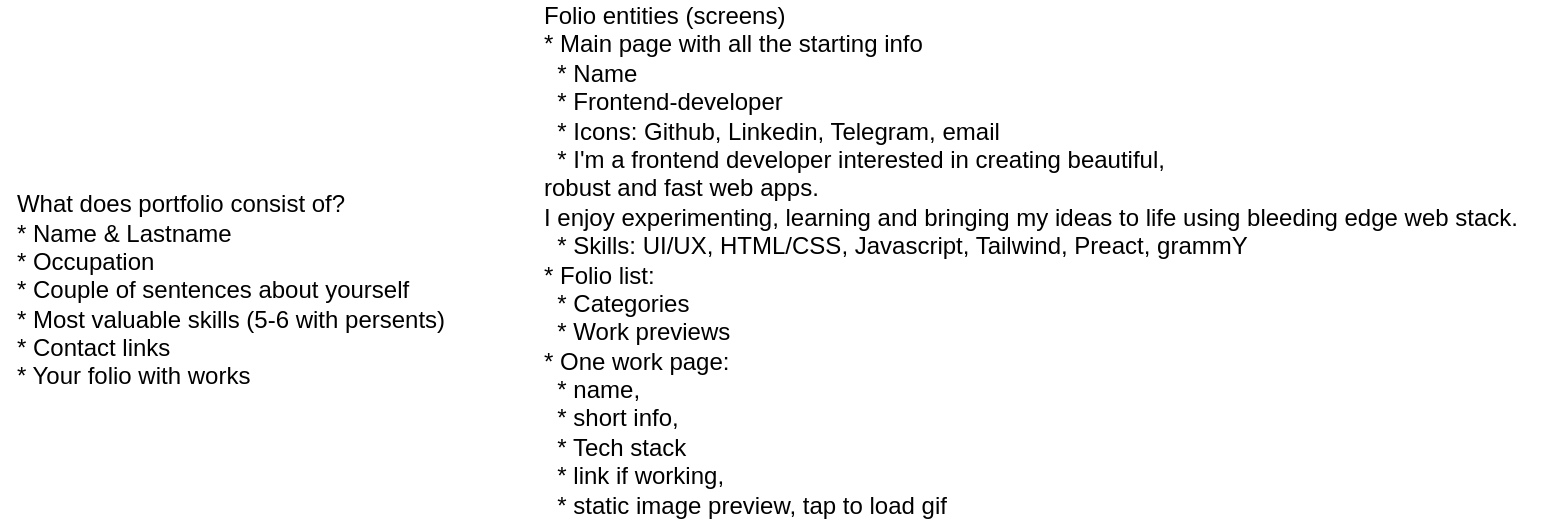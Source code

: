 <mxfile version="17.2.1" type="github" pages="2">
  <diagram name="Text-outline" id="2cc2dc42-3aac-f2a9-1cec-7a8b7cbee084">
    <mxGraphModel dx="981" dy="526" grid="1" gridSize="10" guides="1" tooltips="1" connect="1" arrows="1" fold="1" page="1" pageScale="1" pageWidth="1100" pageHeight="850" background="none" math="0" shadow="0">
      <root>
        <mxCell id="0" />
        <mxCell id="1" parent="0" />
        <mxCell id="TDYqiZ3C1yY4F9kCs-2D-18" value="&lt;div style=&quot;text-align: left&quot;&gt;&lt;span&gt;What does portfolio consist of?&lt;/span&gt;&lt;/div&gt;&lt;div style=&quot;text-align: left&quot;&gt;&lt;span&gt;* Name &amp;amp; Lastname&lt;/span&gt;&lt;/div&gt;&lt;div style=&quot;text-align: left&quot;&gt;* Occupation&lt;br&gt;* Couple of sentences about yourself&lt;br&gt;* Most valuable skills (5-6 with persents)&lt;br&gt;* Contact links&lt;br&gt;* Your folio with works&lt;/div&gt;" style="text;html=1;resizable=0;autosize=1;align=center;verticalAlign=middle;points=[];fillColor=none;strokeColor=none;rounded=0;" vertex="1" parent="1">
          <mxGeometry x="80" y="105" width="230" height="100" as="geometry" />
        </mxCell>
        <mxCell id="TDYqiZ3C1yY4F9kCs-2D-19" value="Folio entities (screens)&lt;br&gt;* Main page with all the starting info&lt;br&gt;&amp;nbsp; * Name&lt;br&gt;&amp;nbsp; * Frontend-developer&lt;br&gt;&amp;nbsp; * Icons: Github, Linkedin, Telegram, email&lt;br&gt;&amp;nbsp; * I&#39;m a frontend developer interested in creating beautiful, &lt;br&gt;robust and fast web apps. &lt;br&gt;I enjoy experimenting, learning and bringing my ideas to life using bleeding edge web stack.&lt;br&gt;&amp;nbsp; * Skills: UI/UX, HTML/CSS, Javascript, Tailwind, Preact, grammY&lt;br&gt;* Folio list:&lt;br&gt;&amp;nbsp; * Categories&lt;br&gt;&amp;nbsp; * Work previews&lt;br&gt;* One work page: &lt;br&gt;&amp;nbsp; * name, &lt;br&gt;&amp;nbsp; * short info, &lt;br&gt;&amp;nbsp; * Tech stack&lt;br&gt;&amp;nbsp; *&amp;nbsp;link if working, &lt;br&gt;&amp;nbsp; *&amp;nbsp;static image preview, tap to load gif" style="text;html=1;resizable=0;autosize=1;align=left;verticalAlign=middle;points=[];fillColor=none;strokeColor=none;rounded=0;" vertex="1" parent="1">
          <mxGeometry x="350" y="10" width="500" height="260" as="geometry" />
        </mxCell>
      </root>
    </mxGraphModel>
  </diagram>
  <diagram id="iH_aB0KcLOL-Wf0d4RAA" name="Main-folio">
    <mxGraphModel dx="1016" dy="544" grid="1" gridSize="10" guides="1" tooltips="1" connect="1" arrows="1" fold="1" page="1" pageScale="1" pageWidth="1920" pageHeight="1200" math="0" shadow="0">
      <root>
        <mxCell id="0" />
        <mxCell id="1" parent="0" />
        <mxCell id="emm-mItc15P9O2YFvPMd-1" value="" style="verticalLabelPosition=bottom;verticalAlign=top;html=1;shadow=0;dashed=0;strokeWidth=1;shape=mxgraph.android.phone2;strokeColor=#c0c0c0;" vertex="1" parent="1">
          <mxGeometry x="77" y="42" width="200" height="390" as="geometry" />
        </mxCell>
        <mxCell id="emm-mItc15P9O2YFvPMd-4" value="" style="strokeWidth=1;shadow=0;dashed=0;align=center;html=1;shape=mxgraph.mockup.containers.browserWindow;rSize=0;strokeColor=#666666;strokeColor2=#008cff;strokeColor3=#c4c4c4;mainText=,;recursiveResize=0;" vertex="1" parent="1">
          <mxGeometry x="50" y="1250" width="1110" height="760" as="geometry" />
        </mxCell>
        <mxCell id="emm-mItc15P9O2YFvPMd-5" value="Page 1" style="strokeWidth=1;shadow=0;dashed=0;align=center;html=1;shape=mxgraph.mockup.containers.anchor;fontSize=17;fontColor=#666666;align=left;" vertex="1" parent="emm-mItc15P9O2YFvPMd-4">
          <mxGeometry x="60" y="12" width="110" height="26" as="geometry" />
        </mxCell>
        <mxCell id="emm-mItc15P9O2YFvPMd-6" value="https://www.draw.io" style="strokeWidth=1;shadow=0;dashed=0;align=center;html=1;shape=mxgraph.mockup.containers.anchor;rSize=0;fontSize=17;fontColor=#666666;align=left;" vertex="1" parent="emm-mItc15P9O2YFvPMd-4">
          <mxGeometry x="130" y="60" width="250" height="26" as="geometry" />
        </mxCell>
        <mxCell id="emm-mItc15P9O2YFvPMd-7" value="" style="verticalLabelPosition=bottom;verticalAlign=top;html=1;shadow=0;dashed=0;strokeWidth=1;shape=mxgraph.android.tab2;strokeColor=#c0c0c0;" vertex="1" parent="1">
          <mxGeometry x="2070" y="40" width="472" height="686" as="geometry" />
        </mxCell>
        <mxCell id="NcX_P8p29gd-b2ItVgPm-1" value="" style="verticalLabelPosition=bottom;shadow=0;dashed=0;align=center;html=1;verticalAlign=top;strokeWidth=1;shape=mxgraph.mockup.graphics.simpleIcon;strokeColor=#999999;" vertex="1" parent="1">
          <mxGeometry x="190" y="92" width="73" height="108" as="geometry" />
        </mxCell>
        <mxCell id="NcX_P8p29gd-b2ItVgPm-2" value="&lt;font style=&quot;font-size: 16px&quot;&gt;Reysh Max&lt;/font&gt;" style="text;html=1;align=left;verticalAlign=middle;resizable=0;points=[];autosize=1;strokeColor=none;fillColor=none;" vertex="1" parent="1">
          <mxGeometry x="90" y="100" width="100" height="20" as="geometry" />
        </mxCell>
        <mxCell id="NcX_P8p29gd-b2ItVgPm-6" value="&lt;div&gt;&lt;span style=&quot;font-size: 10px&quot;&gt;Frontend developer&lt;/span&gt;&lt;/div&gt;" style="text;html=1;align=left;verticalAlign=middle;resizable=0;points=[];autosize=1;strokeColor=none;fillColor=none;" vertex="1" parent="1">
          <mxGeometry x="90" y="120" width="100" height="20" as="geometry" />
        </mxCell>
        <mxCell id="wu3p1NTaYvDcUk5dHZhw-1" value="&lt;font style=&quot;font-size: 6px&quot;&gt;I&#39;m a frontend developer fond of&amp;nbsp;&lt;br&gt;creating beautiful and fast apps. &lt;br&gt;I enjoy experimenting, learning and &lt;br&gt;bringing my ideas to life &lt;br&gt;using bleeding edge web stack.&lt;/font&gt;" style="text;html=1;align=left;verticalAlign=middle;resizable=0;points=[];autosize=1;fontSize=6;shadow=0;imageWidth=24;" vertex="1" parent="1">
          <mxGeometry x="90" y="160" width="110" height="40" as="geometry" />
        </mxCell>
        <mxCell id="HA7bvgRmfnM51bMVYnGB-1" value="" style="group" vertex="1" connectable="0" parent="1">
          <mxGeometry x="92" y="141" width="80" height="15" as="geometry" />
        </mxCell>
        <mxCell id="VMTgORACP_mGZE_8R9Jl-1" value="" style="ellipse;whiteSpace=wrap;html=1;aspect=fixed;fontSize=6;" vertex="1" parent="HA7bvgRmfnM51bMVYnGB-1">
          <mxGeometry width="15" height="15" as="geometry" />
        </mxCell>
        <mxCell id="VMTgORACP_mGZE_8R9Jl-2" value="" style="ellipse;whiteSpace=wrap;html=1;aspect=fixed;fontSize=6;" vertex="1" parent="HA7bvgRmfnM51bMVYnGB-1">
          <mxGeometry x="21" width="15" height="15" as="geometry" />
        </mxCell>
        <mxCell id="VMTgORACP_mGZE_8R9Jl-3" value="" style="ellipse;whiteSpace=wrap;html=1;aspect=fixed;fontSize=6;" vertex="1" parent="HA7bvgRmfnM51bMVYnGB-1">
          <mxGeometry x="42.5" width="15" height="15" as="geometry" />
        </mxCell>
        <mxCell id="VMTgORACP_mGZE_8R9Jl-4" value="" style="ellipse;whiteSpace=wrap;html=1;aspect=fixed;fontSize=6;" vertex="1" parent="HA7bvgRmfnM51bMVYnGB-1">
          <mxGeometry x="65" width="15" height="15" as="geometry" />
        </mxCell>
        <mxCell id="QVSCdFmodsCXH8chcpbr-39" value="" style="group" vertex="1" connectable="0" parent="1">
          <mxGeometry x="83" y="220" width="182" height="134" as="geometry" />
        </mxCell>
        <mxCell id="-UbaRGzlqwvuuvRC7JwR-4" value="" style="group" vertex="1" connectable="0" parent="QVSCdFmodsCXH8chcpbr-39">
          <mxGeometry width="182" height="17" as="geometry" />
        </mxCell>
        <mxCell id="-UbaRGzlqwvuuvRC7JwR-1" value="" style="rounded=1;whiteSpace=wrap;html=1;shadow=0;fontSize=6;arcSize=50;" vertex="1" parent="-UbaRGzlqwvuuvRC7JwR-4">
          <mxGeometry x="8" y="14" width="174" height="3" as="geometry" />
        </mxCell>
        <mxCell id="-UbaRGzlqwvuuvRC7JwR-2" value="" style="rounded=1;whiteSpace=wrap;html=1;shadow=0;fontSize=6;arcSize=50;fillColor=#f5f5f5;fontColor=#333333;strokeColor=#666666;" vertex="1" parent="-UbaRGzlqwvuuvRC7JwR-4">
          <mxGeometry x="8" y="14" width="120" height="3" as="geometry" />
        </mxCell>
        <mxCell id="-UbaRGzlqwvuuvRC7JwR-3" value="UI/UX design" style="text;html=1;align=left;verticalAlign=middle;resizable=0;points=[];autosize=1;strokeColor=none;fillColor=none;fontSize=6;" vertex="1" parent="-UbaRGzlqwvuuvRC7JwR-4">
          <mxGeometry x="5" y="2" width="50" height="10" as="geometry" />
        </mxCell>
        <mxCell id="QVSCdFmodsCXH8chcpbr-2" value="" style="group" vertex="1" connectable="0" parent="QVSCdFmodsCXH8chcpbr-39">
          <mxGeometry y="24" width="182" height="17" as="geometry" />
        </mxCell>
        <mxCell id="QVSCdFmodsCXH8chcpbr-3" value="" style="rounded=1;whiteSpace=wrap;html=1;shadow=0;fontSize=6;arcSize=50;" vertex="1" parent="QVSCdFmodsCXH8chcpbr-2">
          <mxGeometry x="8" y="14" width="174" height="3" as="geometry" />
        </mxCell>
        <mxCell id="QVSCdFmodsCXH8chcpbr-4" value="" style="rounded=1;whiteSpace=wrap;html=1;shadow=0;fontSize=6;arcSize=50;fillColor=#f5f5f5;fontColor=#333333;strokeColor=#666666;" vertex="1" parent="QVSCdFmodsCXH8chcpbr-2">
          <mxGeometry x="8" y="14" width="120" height="3" as="geometry" />
        </mxCell>
        <mxCell id="QVSCdFmodsCXH8chcpbr-5" value="HTML/CSS" style="text;html=1;align=left;verticalAlign=middle;resizable=0;points=[];autosize=1;strokeColor=none;fillColor=none;fontSize=6;" vertex="1" parent="QVSCdFmodsCXH8chcpbr-2">
          <mxGeometry x="5" y="2" width="50" height="10" as="geometry" />
        </mxCell>
        <mxCell id="QVSCdFmodsCXH8chcpbr-14" value="" style="group" vertex="1" connectable="0" parent="QVSCdFmodsCXH8chcpbr-39">
          <mxGeometry y="47" width="182" height="17" as="geometry" />
        </mxCell>
        <mxCell id="QVSCdFmodsCXH8chcpbr-15" value="" style="rounded=1;whiteSpace=wrap;html=1;shadow=0;fontSize=6;arcSize=50;" vertex="1" parent="QVSCdFmodsCXH8chcpbr-14">
          <mxGeometry x="8" y="14" width="174" height="3" as="geometry" />
        </mxCell>
        <mxCell id="QVSCdFmodsCXH8chcpbr-16" value="" style="rounded=1;whiteSpace=wrap;html=1;shadow=0;fontSize=6;arcSize=50;fillColor=#f5f5f5;fontColor=#333333;strokeColor=#666666;" vertex="1" parent="QVSCdFmodsCXH8chcpbr-14">
          <mxGeometry x="8" y="14" width="120" height="3" as="geometry" />
        </mxCell>
        <mxCell id="QVSCdFmodsCXH8chcpbr-17" value="Javascript" style="text;html=1;align=left;verticalAlign=middle;resizable=0;points=[];autosize=1;strokeColor=none;fillColor=none;fontSize=6;" vertex="1" parent="QVSCdFmodsCXH8chcpbr-14">
          <mxGeometry x="5" y="2" width="40" height="10" as="geometry" />
        </mxCell>
        <mxCell id="QVSCdFmodsCXH8chcpbr-27" value="" style="group" vertex="1" connectable="0" parent="QVSCdFmodsCXH8chcpbr-39">
          <mxGeometry y="70" width="182" height="17" as="geometry" />
        </mxCell>
        <mxCell id="QVSCdFmodsCXH8chcpbr-28" value="" style="rounded=1;whiteSpace=wrap;html=1;shadow=0;fontSize=6;arcSize=50;" vertex="1" parent="QVSCdFmodsCXH8chcpbr-27">
          <mxGeometry x="8" y="14" width="174" height="3" as="geometry" />
        </mxCell>
        <mxCell id="QVSCdFmodsCXH8chcpbr-29" value="" style="rounded=1;whiteSpace=wrap;html=1;shadow=0;fontSize=6;arcSize=50;fillColor=#f5f5f5;fontColor=#333333;strokeColor=#666666;" vertex="1" parent="QVSCdFmodsCXH8chcpbr-27">
          <mxGeometry x="8" y="14" width="120" height="3" as="geometry" />
        </mxCell>
        <mxCell id="QVSCdFmodsCXH8chcpbr-30" value="Tailwind" style="text;html=1;align=left;verticalAlign=middle;resizable=0;points=[];autosize=1;strokeColor=none;fillColor=none;fontSize=6;" vertex="1" parent="QVSCdFmodsCXH8chcpbr-27">
          <mxGeometry x="5" y="2" width="40" height="10" as="geometry" />
        </mxCell>
        <mxCell id="QVSCdFmodsCXH8chcpbr-31" value="" style="group" vertex="1" connectable="0" parent="QVSCdFmodsCXH8chcpbr-39">
          <mxGeometry y="94" width="182" height="17" as="geometry" />
        </mxCell>
        <mxCell id="QVSCdFmodsCXH8chcpbr-32" value="" style="rounded=1;whiteSpace=wrap;html=1;shadow=0;fontSize=6;arcSize=50;" vertex="1" parent="QVSCdFmodsCXH8chcpbr-31">
          <mxGeometry x="8" y="14" width="174" height="3" as="geometry" />
        </mxCell>
        <mxCell id="QVSCdFmodsCXH8chcpbr-33" value="" style="rounded=1;whiteSpace=wrap;html=1;shadow=0;fontSize=6;arcSize=50;fillColor=#f5f5f5;fontColor=#333333;strokeColor=#666666;" vertex="1" parent="QVSCdFmodsCXH8chcpbr-31">
          <mxGeometry x="8" y="14" width="120" height="3" as="geometry" />
        </mxCell>
        <mxCell id="QVSCdFmodsCXH8chcpbr-34" value="Preact" style="text;html=1;align=left;verticalAlign=middle;resizable=0;points=[];autosize=1;strokeColor=none;fillColor=none;fontSize=6;" vertex="1" parent="QVSCdFmodsCXH8chcpbr-31">
          <mxGeometry x="5" y="2" width="30" height="10" as="geometry" />
        </mxCell>
        <mxCell id="QVSCdFmodsCXH8chcpbr-35" value="" style="group" vertex="1" connectable="0" parent="QVSCdFmodsCXH8chcpbr-39">
          <mxGeometry y="117" width="182" height="17" as="geometry" />
        </mxCell>
        <mxCell id="QVSCdFmodsCXH8chcpbr-36" value="" style="rounded=1;whiteSpace=wrap;html=1;shadow=0;fontSize=6;arcSize=50;" vertex="1" parent="QVSCdFmodsCXH8chcpbr-35">
          <mxGeometry x="8" y="14" width="174" height="3" as="geometry" />
        </mxCell>
        <mxCell id="QVSCdFmodsCXH8chcpbr-37" value="" style="rounded=1;whiteSpace=wrap;html=1;shadow=0;fontSize=6;arcSize=50;fillColor=#f5f5f5;fontColor=#333333;strokeColor=#666666;" vertex="1" parent="QVSCdFmodsCXH8chcpbr-35">
          <mxGeometry x="8" y="14" width="120" height="3" as="geometry" />
        </mxCell>
        <mxCell id="QVSCdFmodsCXH8chcpbr-38" value="GrammY" style="text;html=1;align=left;verticalAlign=middle;resizable=0;points=[];autosize=1;strokeColor=none;fillColor=none;fontSize=6;" vertex="1" parent="QVSCdFmodsCXH8chcpbr-35">
          <mxGeometry x="5" y="2" width="40" height="10" as="geometry" />
        </mxCell>
        <mxCell id="QVSCdFmodsCXH8chcpbr-40" value="&lt;font style=&quot;font-size: 11px;&quot;&gt;My skills&lt;/font&gt;" style="text;html=1;align=center;verticalAlign=middle;resizable=0;points=[];autosize=1;strokeColor=none;fillColor=none;fontSize=11;" vertex="1" parent="1">
          <mxGeometry x="148" y="203" width="60" height="20" as="geometry" />
        </mxCell>
        <mxCell id="QVSCdFmodsCXH8chcpbr-41" value="&lt;font style=&quot;font-size: 13px&quot;&gt;Check out my work&lt;/font&gt;" style="text;html=1;align=center;verticalAlign=middle;resizable=0;points=[];autosize=1;strokeColor=none;fillColor=none;" vertex="1" parent="1">
          <mxGeometry x="112" y="363" width="130" height="20" as="geometry" />
        </mxCell>
        <mxCell id="QVSCdFmodsCXH8chcpbr-43" value="" style="triangle;whiteSpace=wrap;html=1;shadow=0;fontSize=12;direction=south;" vertex="1" parent="1">
          <mxGeometry x="160" y="383" width="36" height="4" as="geometry" />
        </mxCell>
      </root>
    </mxGraphModel>
  </diagram>
</mxfile>
